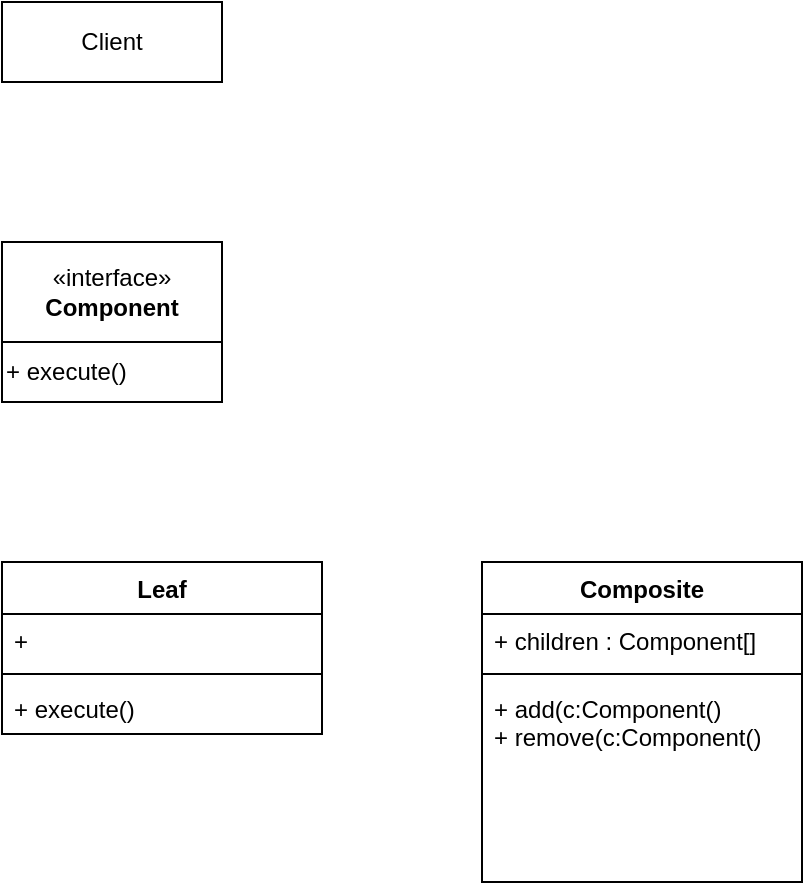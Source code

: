 <mxfile version="24.4.4" type="github">
  <diagram id="C5RBs43oDa-KdzZeNtuy" name="Page-1">
    <mxGraphModel dx="1434" dy="772" grid="1" gridSize="10" guides="1" tooltips="1" connect="1" arrows="1" fold="1" page="1" pageScale="1" pageWidth="827" pageHeight="1169" math="0" shadow="0">
      <root>
        <mxCell id="WIyWlLk6GJQsqaUBKTNV-0" />
        <mxCell id="WIyWlLk6GJQsqaUBKTNV-1" parent="WIyWlLk6GJQsqaUBKTNV-0" />
        <mxCell id="ugkiWy4A_dcpR8CHFcpf-0" value="Client" style="html=1;whiteSpace=wrap;" vertex="1" parent="WIyWlLk6GJQsqaUBKTNV-1">
          <mxGeometry x="200" y="80" width="110" height="40" as="geometry" />
        </mxCell>
        <mxCell id="ugkiWy4A_dcpR8CHFcpf-4" value="" style="group" vertex="1" connectable="0" parent="WIyWlLk6GJQsqaUBKTNV-1">
          <mxGeometry x="200" y="200" width="110" height="80" as="geometry" />
        </mxCell>
        <mxCell id="ugkiWy4A_dcpR8CHFcpf-1" value="«interface»&lt;br&gt;&lt;b&gt;Component&lt;/b&gt;" style="html=1;whiteSpace=wrap;" vertex="1" parent="ugkiWy4A_dcpR8CHFcpf-4">
          <mxGeometry width="110" height="50" as="geometry" />
        </mxCell>
        <mxCell id="ugkiWy4A_dcpR8CHFcpf-3" value="+ execute()" style="html=1;whiteSpace=wrap;align=left;" vertex="1" parent="ugkiWy4A_dcpR8CHFcpf-4">
          <mxGeometry y="50" width="110" height="30" as="geometry" />
        </mxCell>
        <mxCell id="ugkiWy4A_dcpR8CHFcpf-5" value="Leaf" style="swimlane;fontStyle=1;align=center;verticalAlign=top;childLayout=stackLayout;horizontal=1;startSize=26;horizontalStack=0;resizeParent=1;resizeParentMax=0;resizeLast=0;collapsible=1;marginBottom=0;whiteSpace=wrap;html=1;" vertex="1" parent="WIyWlLk6GJQsqaUBKTNV-1">
          <mxGeometry x="200" y="360" width="160" height="86" as="geometry" />
        </mxCell>
        <mxCell id="ugkiWy4A_dcpR8CHFcpf-6" value="+" style="text;strokeColor=none;fillColor=none;align=left;verticalAlign=top;spacingLeft=4;spacingRight=4;overflow=hidden;rotatable=0;points=[[0,0.5],[1,0.5]];portConstraint=eastwest;whiteSpace=wrap;html=1;" vertex="1" parent="ugkiWy4A_dcpR8CHFcpf-5">
          <mxGeometry y="26" width="160" height="26" as="geometry" />
        </mxCell>
        <mxCell id="ugkiWy4A_dcpR8CHFcpf-7" value="" style="line;strokeWidth=1;fillColor=none;align=left;verticalAlign=middle;spacingTop=-1;spacingLeft=3;spacingRight=3;rotatable=0;labelPosition=right;points=[];portConstraint=eastwest;strokeColor=inherit;" vertex="1" parent="ugkiWy4A_dcpR8CHFcpf-5">
          <mxGeometry y="52" width="160" height="8" as="geometry" />
        </mxCell>
        <mxCell id="ugkiWy4A_dcpR8CHFcpf-8" value="+ execute()" style="text;strokeColor=none;fillColor=none;align=left;verticalAlign=top;spacingLeft=4;spacingRight=4;overflow=hidden;rotatable=0;points=[[0,0.5],[1,0.5]];portConstraint=eastwest;whiteSpace=wrap;html=1;" vertex="1" parent="ugkiWy4A_dcpR8CHFcpf-5">
          <mxGeometry y="60" width="160" height="26" as="geometry" />
        </mxCell>
        <mxCell id="ugkiWy4A_dcpR8CHFcpf-9" value="Composite" style="swimlane;fontStyle=1;align=center;verticalAlign=top;childLayout=stackLayout;horizontal=1;startSize=26;horizontalStack=0;resizeParent=1;resizeParentMax=0;resizeLast=0;collapsible=1;marginBottom=0;whiteSpace=wrap;html=1;" vertex="1" parent="WIyWlLk6GJQsqaUBKTNV-1">
          <mxGeometry x="440" y="360" width="160" height="160" as="geometry" />
        </mxCell>
        <mxCell id="ugkiWy4A_dcpR8CHFcpf-10" value="+ children : Component[]" style="text;strokeColor=none;fillColor=none;align=left;verticalAlign=top;spacingLeft=4;spacingRight=4;overflow=hidden;rotatable=0;points=[[0,0.5],[1,0.5]];portConstraint=eastwest;whiteSpace=wrap;html=1;" vertex="1" parent="ugkiWy4A_dcpR8CHFcpf-9">
          <mxGeometry y="26" width="160" height="26" as="geometry" />
        </mxCell>
        <mxCell id="ugkiWy4A_dcpR8CHFcpf-11" value="" style="line;strokeWidth=1;fillColor=none;align=left;verticalAlign=middle;spacingTop=-1;spacingLeft=3;spacingRight=3;rotatable=0;labelPosition=right;points=[];portConstraint=eastwest;strokeColor=inherit;" vertex="1" parent="ugkiWy4A_dcpR8CHFcpf-9">
          <mxGeometry y="52" width="160" height="8" as="geometry" />
        </mxCell>
        <mxCell id="ugkiWy4A_dcpR8CHFcpf-12" value="+ add(c:Component()&lt;div&gt;+ remove(c:Component()&lt;br&gt;&lt;/div&gt;" style="text;strokeColor=none;fillColor=none;align=left;verticalAlign=top;spacingLeft=4;spacingRight=4;overflow=hidden;rotatable=0;points=[[0,0.5],[1,0.5]];portConstraint=eastwest;whiteSpace=wrap;html=1;" vertex="1" parent="ugkiWy4A_dcpR8CHFcpf-9">
          <mxGeometry y="60" width="160" height="100" as="geometry" />
        </mxCell>
      </root>
    </mxGraphModel>
  </diagram>
</mxfile>
